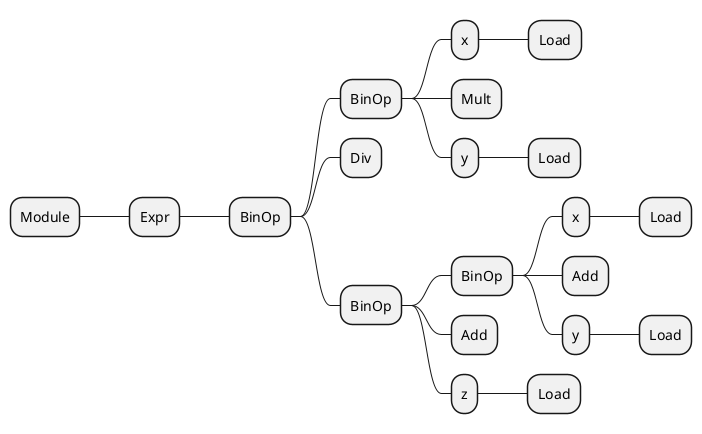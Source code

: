 @startmindmap
* Module
** Expr
*** BinOp
**** BinOp
***** x
****** Load
***** Mult
***** y
****** Load
**** Div
**** BinOp
***** BinOp
****** x
******* Load
****** Add
****** y
******* Load
***** Add
***** z
****** Load
@endmindmap